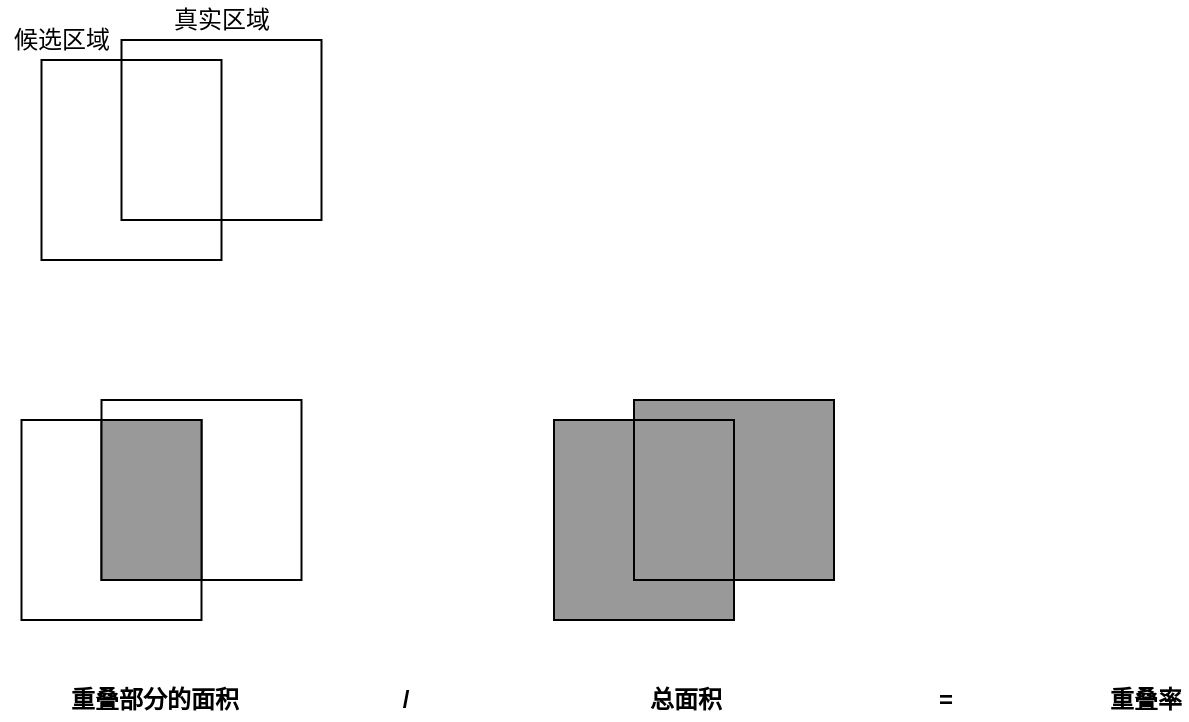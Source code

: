 <mxfile version="13.6.2" type="device"><diagram id="9m7FuBEiPfBZu6DYmBhr" name="Page-1"><mxGraphModel dx="1102" dy="783" grid="1" gridSize="10" guides="1" tooltips="1" connect="1" arrows="1" fold="1" page="1" pageScale="1" pageWidth="827" pageHeight="1169" math="0" shadow="0"><root><mxCell id="0"/><mxCell id="1" parent="0"/><mxCell id="_kOM1eJkyCuwpS9BKOzg-1" value="" style="rounded=0;whiteSpace=wrap;html=1;fillColor=none;" vertex="1" parent="1"><mxGeometry x="133.75" y="230" width="100" height="90" as="geometry"/></mxCell><mxCell id="_kOM1eJkyCuwpS9BKOzg-2" value="真实区域" style="text;html=1;strokeColor=none;fillColor=none;align=center;verticalAlign=middle;whiteSpace=wrap;rounded=0;" vertex="1" parent="1"><mxGeometry x="133.75" y="210" width="100" height="20" as="geometry"/></mxCell><mxCell id="_kOM1eJkyCuwpS9BKOzg-3" value="" style="rounded=0;whiteSpace=wrap;html=1;fillColor=none;" vertex="1" parent="1"><mxGeometry x="93.75" y="240" width="90" height="100" as="geometry"/></mxCell><mxCell id="_kOM1eJkyCuwpS9BKOzg-4" value="候选区域" style="text;html=1;strokeColor=none;fillColor=none;align=center;verticalAlign=middle;whiteSpace=wrap;rounded=0;" vertex="1" parent="1"><mxGeometry x="73.75" y="220" width="60" height="20" as="geometry"/></mxCell><mxCell id="_kOM1eJkyCuwpS9BKOzg-8" value="" style="rounded=0;whiteSpace=wrap;html=1;fillColor=none;" vertex="1" parent="1"><mxGeometry x="123.75" y="410" width="100" height="90" as="geometry"/></mxCell><mxCell id="_kOM1eJkyCuwpS9BKOzg-9" value="" style="rounded=0;whiteSpace=wrap;html=1;fillColor=none;" vertex="1" parent="1"><mxGeometry x="83.75" y="420" width="90" height="100" as="geometry"/></mxCell><mxCell id="_kOM1eJkyCuwpS9BKOzg-10" value="" style="rounded=0;whiteSpace=wrap;html=1;fillColor=#999999;" vertex="1" parent="1"><mxGeometry x="123.75" y="420" width="50" height="80" as="geometry"/></mxCell><mxCell id="_kOM1eJkyCuwpS9BKOzg-11" value="重叠部分的面积" style="text;html=1;strokeColor=none;fillColor=none;align=center;verticalAlign=middle;whiteSpace=wrap;rounded=0;fontStyle=1" vertex="1" parent="1"><mxGeometry x="93.75" y="550" width="112.5" height="20" as="geometry"/></mxCell><mxCell id="_kOM1eJkyCuwpS9BKOzg-12" value="/" style="text;html=1;strokeColor=none;fillColor=none;align=center;verticalAlign=middle;whiteSpace=wrap;rounded=0;fontStyle=1" vertex="1" parent="1"><mxGeometry x="256.25" y="550" width="40" height="20" as="geometry"/></mxCell><mxCell id="_kOM1eJkyCuwpS9BKOzg-13" value="" style="rounded=0;whiteSpace=wrap;html=1;fillColor=#999999;" vertex="1" parent="1"><mxGeometry x="390" y="410" width="100" height="90" as="geometry"/></mxCell><mxCell id="_kOM1eJkyCuwpS9BKOzg-14" value="" style="rounded=0;whiteSpace=wrap;html=1;fillColor=#999999;" vertex="1" parent="1"><mxGeometry x="350" y="420" width="90" height="100" as="geometry"/></mxCell><mxCell id="_kOM1eJkyCuwpS9BKOzg-15" value="" style="rounded=0;whiteSpace=wrap;html=1;fillColor=#999999;" vertex="1" parent="1"><mxGeometry x="390" y="420" width="50" height="80" as="geometry"/></mxCell><mxCell id="_kOM1eJkyCuwpS9BKOzg-17" value="总面积" style="text;html=1;strokeColor=none;fillColor=none;align=center;verticalAlign=middle;whiteSpace=wrap;rounded=0;fontStyle=1" vertex="1" parent="1"><mxGeometry x="396.25" y="550" width="40" height="20" as="geometry"/></mxCell><mxCell id="_kOM1eJkyCuwpS9BKOzg-18" value="=" style="text;html=1;strokeColor=none;fillColor=none;align=center;verticalAlign=middle;whiteSpace=wrap;rounded=0;fontStyle=1" vertex="1" parent="1"><mxGeometry x="526.25" y="550" width="40" height="20" as="geometry"/></mxCell><mxCell id="_kOM1eJkyCuwpS9BKOzg-19" value="重叠率" style="text;html=1;strokeColor=none;fillColor=none;align=center;verticalAlign=middle;whiteSpace=wrap;rounded=0;fontStyle=1" vertex="1" parent="1"><mxGeometry x="626.25" y="550" width="40" height="20" as="geometry"/></mxCell></root></mxGraphModel></diagram></mxfile>